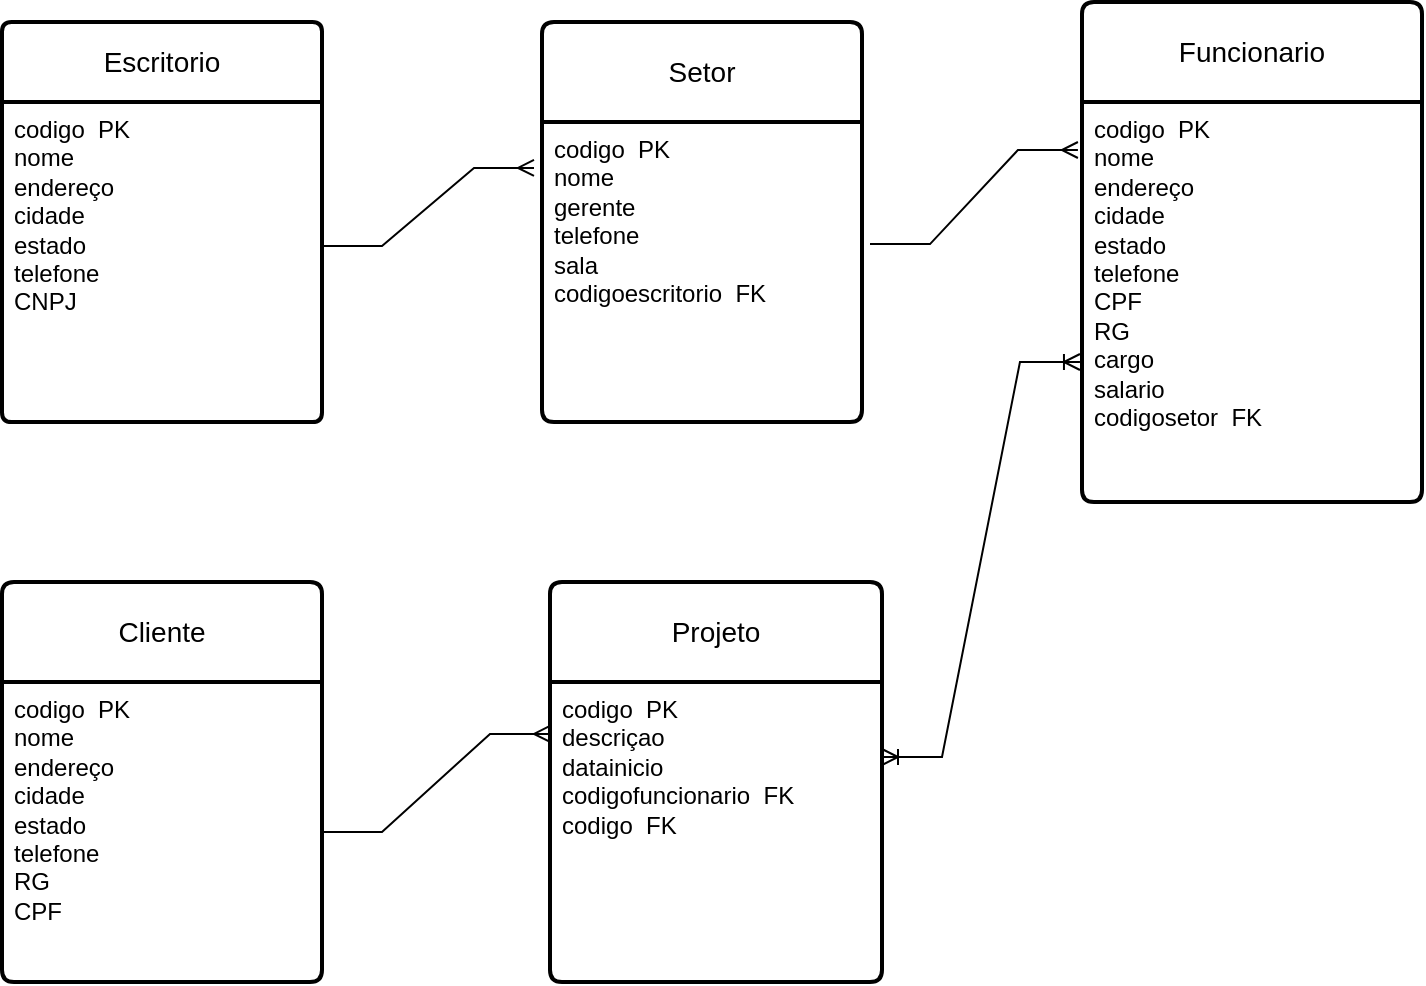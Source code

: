 <mxfile version="24.4.10" type="device">
  <diagram name="Página-1" id="k2O9DDjuQ8X5ebso56hz">
    <mxGraphModel dx="880" dy="468" grid="1" gridSize="10" guides="1" tooltips="1" connect="1" arrows="1" fold="1" page="1" pageScale="1" pageWidth="827" pageHeight="1169" math="0" shadow="0">
      <root>
        <mxCell id="0" />
        <mxCell id="1" parent="0" />
        <mxCell id="1M4BSsXM7Q_lIvCnn0lu-1" value="Escritorio" style="swimlane;childLayout=stackLayout;horizontal=1;startSize=40;horizontalStack=0;rounded=1;fontSize=14;fontStyle=0;strokeWidth=2;resizeParent=0;resizeLast=1;shadow=0;dashed=0;align=center;arcSize=4;whiteSpace=wrap;html=1;" vertex="1" parent="1">
          <mxGeometry x="60" y="30" width="160" height="200" as="geometry" />
        </mxCell>
        <mxCell id="1M4BSsXM7Q_lIvCnn0lu-2" value="codigo&amp;nbsp; PK&lt;div&gt;nome&lt;/div&gt;&lt;div&gt;endereço&lt;/div&gt;&lt;div&gt;cidade&lt;/div&gt;&lt;div&gt;estado&lt;/div&gt;&lt;div&gt;telefone&lt;/div&gt;&lt;div&gt;CNPJ&lt;/div&gt;" style="align=left;strokeColor=none;fillColor=none;spacingLeft=4;fontSize=12;verticalAlign=top;resizable=0;rotatable=0;part=1;html=1;" vertex="1" parent="1M4BSsXM7Q_lIvCnn0lu-1">
          <mxGeometry y="40" width="160" height="160" as="geometry" />
        </mxCell>
        <mxCell id="1M4BSsXM7Q_lIvCnn0lu-3" value="Setor" style="swimlane;childLayout=stackLayout;horizontal=1;startSize=50;horizontalStack=0;rounded=1;fontSize=14;fontStyle=0;strokeWidth=2;resizeParent=0;resizeLast=1;shadow=0;dashed=0;align=center;arcSize=4;whiteSpace=wrap;html=1;" vertex="1" parent="1">
          <mxGeometry x="330" y="30" width="160" height="200" as="geometry" />
        </mxCell>
        <mxCell id="1M4BSsXM7Q_lIvCnn0lu-4" value="codigo&amp;nbsp; PK&lt;div&gt;nome&lt;/div&gt;&lt;div&gt;gerente&lt;/div&gt;&lt;div&gt;telefone&lt;/div&gt;&lt;div&gt;sala&lt;/div&gt;&lt;div&gt;codigoescritorio&amp;nbsp; FK&lt;/div&gt;" style="align=left;strokeColor=none;fillColor=none;spacingLeft=4;fontSize=12;verticalAlign=top;resizable=0;rotatable=0;part=1;html=1;" vertex="1" parent="1M4BSsXM7Q_lIvCnn0lu-3">
          <mxGeometry y="50" width="160" height="150" as="geometry" />
        </mxCell>
        <mxCell id="1M4BSsXM7Q_lIvCnn0lu-5" value="Funcionario" style="swimlane;childLayout=stackLayout;horizontal=1;startSize=50;horizontalStack=0;rounded=1;fontSize=14;fontStyle=0;strokeWidth=2;resizeParent=0;resizeLast=1;shadow=0;dashed=0;align=center;arcSize=4;whiteSpace=wrap;html=1;" vertex="1" parent="1">
          <mxGeometry x="600" y="20" width="170" height="250" as="geometry" />
        </mxCell>
        <mxCell id="1M4BSsXM7Q_lIvCnn0lu-6" value="codigo&amp;nbsp; PK&lt;div&gt;nome&lt;/div&gt;&lt;div&gt;endereço&lt;/div&gt;&lt;div&gt;cidade&lt;/div&gt;&lt;div&gt;estado&lt;/div&gt;&lt;div&gt;telefone&lt;/div&gt;&lt;div&gt;CPF&lt;/div&gt;&lt;div&gt;RG&lt;/div&gt;&lt;div&gt;cargo&lt;/div&gt;&lt;div&gt;salario&lt;/div&gt;&lt;div&gt;codigosetor&amp;nbsp; FK&lt;/div&gt;" style="align=left;strokeColor=none;fillColor=none;spacingLeft=4;fontSize=12;verticalAlign=top;resizable=0;rotatable=0;part=1;html=1;" vertex="1" parent="1M4BSsXM7Q_lIvCnn0lu-5">
          <mxGeometry y="50" width="170" height="200" as="geometry" />
        </mxCell>
        <mxCell id="1M4BSsXM7Q_lIvCnn0lu-7" value="Cliente" style="swimlane;childLayout=stackLayout;horizontal=1;startSize=50;horizontalStack=0;rounded=1;fontSize=14;fontStyle=0;strokeWidth=2;resizeParent=0;resizeLast=1;shadow=0;dashed=0;align=center;arcSize=4;whiteSpace=wrap;html=1;" vertex="1" parent="1">
          <mxGeometry x="60" y="310" width="160" height="200" as="geometry" />
        </mxCell>
        <mxCell id="1M4BSsXM7Q_lIvCnn0lu-8" value="codigo&amp;nbsp; PK&lt;div&gt;nome&lt;/div&gt;&lt;div&gt;endereço&lt;/div&gt;&lt;div&gt;cidade&lt;/div&gt;&lt;div&gt;estado&lt;/div&gt;&lt;div&gt;telefone&lt;/div&gt;&lt;div&gt;RG&lt;/div&gt;&lt;div&gt;CPF&lt;/div&gt;" style="align=left;strokeColor=none;fillColor=none;spacingLeft=4;fontSize=12;verticalAlign=top;resizable=0;rotatable=0;part=1;html=1;" vertex="1" parent="1M4BSsXM7Q_lIvCnn0lu-7">
          <mxGeometry y="50" width="160" height="150" as="geometry" />
        </mxCell>
        <mxCell id="1M4BSsXM7Q_lIvCnn0lu-9" value="Projeto" style="swimlane;childLayout=stackLayout;horizontal=1;startSize=50;horizontalStack=0;rounded=1;fontSize=14;fontStyle=0;strokeWidth=2;resizeParent=0;resizeLast=1;shadow=0;dashed=0;align=center;arcSize=4;whiteSpace=wrap;html=1;" vertex="1" parent="1">
          <mxGeometry x="334" y="310" width="166" height="200" as="geometry" />
        </mxCell>
        <mxCell id="1M4BSsXM7Q_lIvCnn0lu-10" value="codigo&amp;nbsp; PK&lt;div&gt;descriçao&lt;/div&gt;&lt;div&gt;datainicio&lt;/div&gt;&lt;div&gt;codigofuncionario&amp;nbsp; FK&lt;/div&gt;&lt;div&gt;codigo&amp;nbsp; FK&lt;/div&gt;" style="align=left;strokeColor=none;fillColor=none;spacingLeft=4;fontSize=12;verticalAlign=top;resizable=0;rotatable=0;part=1;html=1;" vertex="1" parent="1M4BSsXM7Q_lIvCnn0lu-9">
          <mxGeometry y="50" width="166" height="150" as="geometry" />
        </mxCell>
        <mxCell id="1M4BSsXM7Q_lIvCnn0lu-15" value="" style="edgeStyle=entityRelationEdgeStyle;fontSize=12;html=1;endArrow=ERmany;rounded=0;exitX=1;exitY=0.45;exitDx=0;exitDy=0;exitPerimeter=0;entryX=-0.025;entryY=0.153;entryDx=0;entryDy=0;entryPerimeter=0;" edge="1" parent="1" source="1M4BSsXM7Q_lIvCnn0lu-2" target="1M4BSsXM7Q_lIvCnn0lu-4">
          <mxGeometry width="100" height="100" relative="1" as="geometry">
            <mxPoint x="230" y="140" as="sourcePoint" />
            <mxPoint x="330" y="40" as="targetPoint" />
          </mxGeometry>
        </mxCell>
        <mxCell id="1M4BSsXM7Q_lIvCnn0lu-16" value="" style="edgeStyle=entityRelationEdgeStyle;fontSize=12;html=1;endArrow=ERmany;rounded=0;exitX=1.025;exitY=0.407;exitDx=0;exitDy=0;exitPerimeter=0;entryX=-0.012;entryY=0.12;entryDx=0;entryDy=0;entryPerimeter=0;" edge="1" parent="1" source="1M4BSsXM7Q_lIvCnn0lu-4" target="1M4BSsXM7Q_lIvCnn0lu-6">
          <mxGeometry width="100" height="100" relative="1" as="geometry">
            <mxPoint x="520" y="180" as="sourcePoint" />
            <mxPoint x="620" y="80" as="targetPoint" />
          </mxGeometry>
        </mxCell>
        <mxCell id="1M4BSsXM7Q_lIvCnn0lu-17" value="" style="edgeStyle=entityRelationEdgeStyle;fontSize=12;html=1;endArrow=ERoneToMany;startArrow=ERoneToMany;rounded=0;exitX=1;exitY=0.25;exitDx=0;exitDy=0;entryX=-0.006;entryY=0.65;entryDx=0;entryDy=0;entryPerimeter=0;" edge="1" parent="1" source="1M4BSsXM7Q_lIvCnn0lu-10" target="1M4BSsXM7Q_lIvCnn0lu-6">
          <mxGeometry width="100" height="100" relative="1" as="geometry">
            <mxPoint x="380" y="290" as="sourcePoint" />
            <mxPoint x="480" y="190" as="targetPoint" />
          </mxGeometry>
        </mxCell>
        <mxCell id="1M4BSsXM7Q_lIvCnn0lu-18" value="" style="edgeStyle=entityRelationEdgeStyle;fontSize=12;html=1;endArrow=ERmany;rounded=0;entryX=0;entryY=0.173;entryDx=0;entryDy=0;entryPerimeter=0;" edge="1" parent="1" source="1M4BSsXM7Q_lIvCnn0lu-8" target="1M4BSsXM7Q_lIvCnn0lu-10">
          <mxGeometry width="100" height="100" relative="1" as="geometry">
            <mxPoint x="230" y="430" as="sourcePoint" />
            <mxPoint x="330" y="330" as="targetPoint" />
          </mxGeometry>
        </mxCell>
      </root>
    </mxGraphModel>
  </diagram>
</mxfile>

